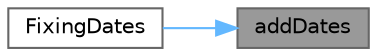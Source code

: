 digraph "addDates"
{
 // INTERACTIVE_SVG=YES
 // LATEX_PDF_SIZE
  bgcolor="transparent";
  edge [fontname=Helvetica,fontsize=10,labelfontname=Helvetica,labelfontsize=10];
  node [fontname=Helvetica,fontsize=10,shape=box,height=0.2,width=0.4];
  rankdir="RL";
  Node1 [label="addDates",height=0.2,width=0.4,color="gray40", fillcolor="grey60", style="filled", fontcolor="black",tooltip=" "];
  Node1 -> Node2 [dir="back",color="steelblue1",style="solid"];
  Node2 [label="FixingDates",height=0.2,width=0.4,color="grey40", fillcolor="white", style="filled",URL="$classore_1_1data_1_1_required_fixings_1_1_fixing_dates.html#a247c519782d0a647eba33f6704544423",tooltip=" "];
}
